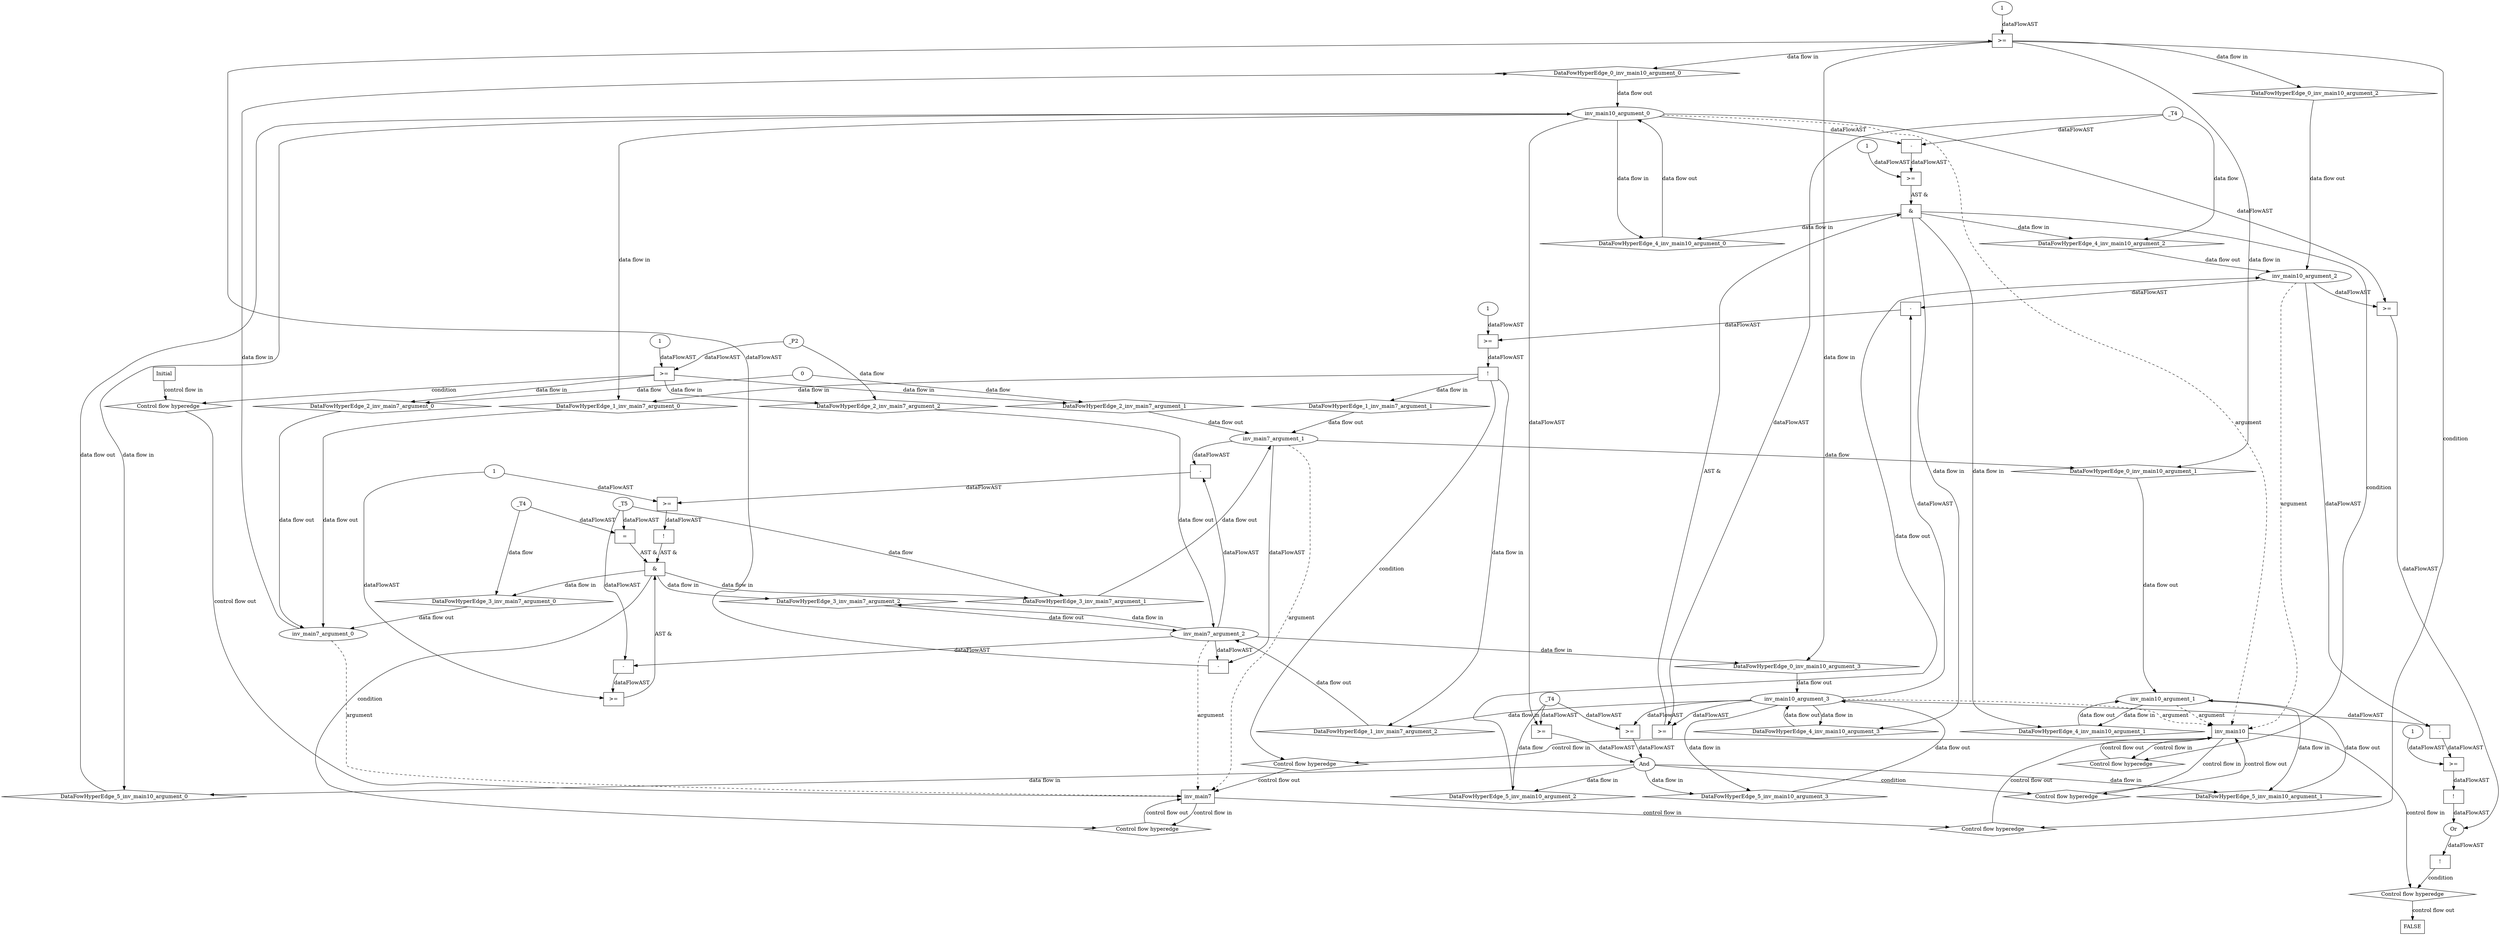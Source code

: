 digraph dag {
"inv_main10" [label="inv_main10" nodeName="inv_main10" class=cfn  shape="rect"];
"inv_main7" [label="inv_main7" nodeName="inv_main7" class=cfn  shape="rect"];
FALSE [label="FALSE" nodeName=FALSE class=cfn  shape="rect"];
Initial [label="Initial" nodeName=Initial class=cfn  shape="rect"];
ControlFowHyperEdge_0 [label="Control flow hyperedge" nodeName=ControlFowHyperEdge_0 class=controlFlowHyperEdge shape="diamond"];
"inv_main7" -> ControlFowHyperEdge_0 [label="control flow in"]
ControlFowHyperEdge_0 -> "inv_main10" [label="control flow out"]
ControlFowHyperEdge_1 [label="Control flow hyperedge" nodeName=ControlFowHyperEdge_1 class=controlFlowHyperEdge shape="diamond"];
"inv_main10" -> ControlFowHyperEdge_1 [label="control flow in"]
ControlFowHyperEdge_1 -> "inv_main7" [label="control flow out"]
ControlFowHyperEdge_2 [label="Control flow hyperedge" nodeName=ControlFowHyperEdge_2 class=controlFlowHyperEdge shape="diamond"];
"Initial" -> ControlFowHyperEdge_2 [label="control flow in"]
ControlFowHyperEdge_2 -> "inv_main7" [label="control flow out"]
ControlFowHyperEdge_3 [label="Control flow hyperedge" nodeName=ControlFowHyperEdge_3 class=controlFlowHyperEdge shape="diamond"];
"inv_main7" -> ControlFowHyperEdge_3 [label="control flow in"]
ControlFowHyperEdge_3 -> "inv_main7" [label="control flow out"]
ControlFowHyperEdge_4 [label="Control flow hyperedge" nodeName=ControlFowHyperEdge_4 class=controlFlowHyperEdge shape="diamond"];
"inv_main10" -> ControlFowHyperEdge_4 [label="control flow in"]
ControlFowHyperEdge_4 -> "inv_main10" [label="control flow out"]
ControlFowHyperEdge_5 [label="Control flow hyperedge" nodeName=ControlFowHyperEdge_5 class=controlFlowHyperEdge shape="diamond"];
"inv_main10" -> ControlFowHyperEdge_5 [label="control flow in"]
ControlFowHyperEdge_5 -> "inv_main10" [label="control flow out"]
ControlFowHyperEdge_6 [label="Control flow hyperedge" nodeName=ControlFowHyperEdge_6 class=controlFlowHyperEdge shape="diamond"];
"inv_main10" -> ControlFowHyperEdge_6 [label="control flow in"]
ControlFowHyperEdge_6 -> "FALSE" [label="control flow out"]
"inv_main10_argument_0" [label="inv_main10_argument_0" nodeName=argument0 class=argument  head="inv_main10" shape="oval"];
"inv_main10_argument_0" -> "inv_main10"[label="argument" style="dashed"]
"inv_main10_argument_1" [label="inv_main10_argument_1" nodeName=argument1 class=argument  head="inv_main10" shape="oval"];
"inv_main10_argument_1" -> "inv_main10"[label="argument" style="dashed"]
"inv_main10_argument_2" [label="inv_main10_argument_2" nodeName=argument2 class=argument  head="inv_main10" shape="oval"];
"inv_main10_argument_2" -> "inv_main10"[label="argument" style="dashed"]
"inv_main10_argument_3" [label="inv_main10_argument_3" nodeName=argument3 class=argument  head="inv_main10" shape="oval"];
"inv_main10_argument_3" -> "inv_main10"[label="argument" style="dashed"]
"inv_main7_argument_0" [label="inv_main7_argument_0" nodeName=argument0 class=argument  head="inv_main7" shape="oval"];
"inv_main7_argument_0" -> "inv_main7"[label="argument" style="dashed"]
"inv_main7_argument_1" [label="inv_main7_argument_1" nodeName=argument1 class=argument  head="inv_main7" shape="oval"];
"inv_main7_argument_1" -> "inv_main7"[label="argument" style="dashed"]
"inv_main7_argument_2" [label="inv_main7_argument_2" nodeName=argument2 class=argument  head="inv_main7" shape="oval"];
"inv_main7_argument_2" -> "inv_main7"[label="argument" style="dashed"]

"xxxinv_main10___inv_main7_0xxxguard_0_node_0" [label=">=" nodeName="xxxinv_main10___inv_main7_0xxxguard_0_node_0" class=Operator  shape="rect"];
"xxxinv_main10___inv_main7_0xxxguard_0_node_1" [label="-" nodeName="xxxinv_main10___inv_main7_0xxxguard_0_node_1" class= Operator shape="rect"];
"xxxinv_main10___inv_main7_0xxxguard_0_node_4" [label="1" nodeName="xxxinv_main10___inv_main7_0xxxguard_0_node_4" class=Literal ];
"xxxinv_main10___inv_main7_0xxxguard_0_node_1" -> "xxxinv_main10___inv_main7_0xxxguard_0_node_0"[label="dataFlowAST"]
"xxxinv_main10___inv_main7_0xxxguard_0_node_4" -> "xxxinv_main10___inv_main7_0xxxguard_0_node_0"[label="dataFlowAST"]
"inv_main7_argument_2" -> "xxxinv_main10___inv_main7_0xxxguard_0_node_1"[label="dataFlowAST"]
"inv_main7_argument_1" -> "xxxinv_main10___inv_main7_0xxxguard_0_node_1"[label="dataFlowAST"]

"xxxinv_main10___inv_main7_0xxxguard_0_node_0" -> "ControlFowHyperEdge_0" [label="condition"];

"inv_main7_argument_1" -> "DataFowHyperEdge_0_inv_main10_argument_1" [label="data flow"];
"xxxinv_main7___inv_main10_1xxxguard_0_node_0" [label="!" nodeName="xxxinv_main7___inv_main10_1xxxguard_0_node_0" class=Operator shape="rect"];
"xxxinv_main7___inv_main10_1xxxguard_0_node_1" [label=">=" nodeName="xxxinv_main7___inv_main10_1xxxguard_0_node_1" class=Operator  shape="rect"];
"xxxinv_main7___inv_main10_1xxxguard_0_node_2" [label="-" nodeName="xxxinv_main7___inv_main10_1xxxguard_0_node_2" class= Operator shape="rect"];
"xxxinv_main7___inv_main10_1xxxguard_0_node_5" [label="1" nodeName="xxxinv_main7___inv_main10_1xxxguard_0_node_5" class=Literal ];
"xxxinv_main7___inv_main10_1xxxguard_0_node_1" -> "xxxinv_main7___inv_main10_1xxxguard_0_node_0"[label="dataFlowAST"]
"xxxinv_main7___inv_main10_1xxxguard_0_node_2" -> "xxxinv_main7___inv_main10_1xxxguard_0_node_1"[label="dataFlowAST"]
"xxxinv_main7___inv_main10_1xxxguard_0_node_5" -> "xxxinv_main7___inv_main10_1xxxguard_0_node_1"[label="dataFlowAST"]
"inv_main10_argument_3" -> "xxxinv_main7___inv_main10_1xxxguard_0_node_2"[label="dataFlowAST"]
"inv_main10_argument_2" -> "xxxinv_main7___inv_main10_1xxxguard_0_node_2"[label="dataFlowAST"]

"xxxinv_main7___inv_main10_1xxxguard_0_node_0" -> "ControlFowHyperEdge_1" [label="condition"];
"xxxinv_main7___Initial_2xxxguard_0_node_0" [label=">=" nodeName="xxxinv_main7___Initial_2xxxguard_0_node_0" class=Operator  shape="rect"];
"xxxinv_main7___Initial_2xxxguard_0_node_2" [label="1" nodeName="xxxinv_main7___Initial_2xxxguard_0_node_2" class=Literal ];
"xxxinv_main7___Initial_2xxxdataFlow2_node_0" -> "xxxinv_main7___Initial_2xxxguard_0_node_0"[label="dataFlowAST"]
"xxxinv_main7___Initial_2xxxguard_0_node_2" -> "xxxinv_main7___Initial_2xxxguard_0_node_0"[label="dataFlowAST"]

"xxxinv_main7___Initial_2xxxguard_0_node_0" -> "ControlFowHyperEdge_2" [label="condition"];
"xxxinv_main7___Initial_2xxxdataFlow_0_node_0" [label="0" nodeName="xxxinv_main7___Initial_2xxxdataFlow_0_node_0" class=Literal ];

"xxxinv_main7___Initial_2xxxdataFlow_0_node_0" -> "DataFowHyperEdge_2_inv_main7_argument_0" [label="data flow"];

"xxxinv_main7___Initial_2xxxdataFlow_0_node_0" -> "DataFowHyperEdge_2_inv_main7_argument_1" [label="data flow"];
"xxxinv_main7___Initial_2xxxdataFlow2_node_0" [label="_P2" nodeName="xxxinv_main7___Initial_2xxxdataFlow2_node_0" class=Constant ];

"xxxinv_main7___Initial_2xxxdataFlow2_node_0" -> "DataFowHyperEdge_2_inv_main7_argument_2" [label="data flow"];
"xxxinv_main7___inv_main7_3xxx_and" [label="&" nodeName="xxxinv_main7___inv_main7_3xxx_and" class=Operator shape="rect"];
"xxxinv_main7___inv_main7_3xxxguard_0_node_0" [label="!" nodeName="xxxinv_main7___inv_main7_3xxxguard_0_node_0" class=Operator shape="rect"];
"xxxinv_main7___inv_main7_3xxxguard_0_node_1" [label=">=" nodeName="xxxinv_main7___inv_main7_3xxxguard_0_node_1" class=Operator  shape="rect"];
"xxxinv_main7___inv_main7_3xxxguard_0_node_2" [label="-" nodeName="xxxinv_main7___inv_main7_3xxxguard_0_node_2" class= Operator shape="rect"];
"xxxinv_main7___inv_main7_3xxxguard_0_node_5" [label="1" nodeName="xxxinv_main7___inv_main7_3xxxguard_0_node_5" class=Literal ];
"xxxinv_main7___inv_main7_3xxxguard_0_node_1" -> "xxxinv_main7___inv_main7_3xxxguard_0_node_0"[label="dataFlowAST"]
"xxxinv_main7___inv_main7_3xxxguard_0_node_2" -> "xxxinv_main7___inv_main7_3xxxguard_0_node_1"[label="dataFlowAST"]
"xxxinv_main7___inv_main7_3xxxguard_0_node_5" -> "xxxinv_main7___inv_main7_3xxxguard_0_node_1"[label="dataFlowAST"]
"inv_main7_argument_2" -> "xxxinv_main7___inv_main7_3xxxguard_0_node_2"[label="dataFlowAST"]
"inv_main7_argument_1" -> "xxxinv_main7___inv_main7_3xxxguard_0_node_2"[label="dataFlowAST"]

"xxxinv_main7___inv_main7_3xxxguard_0_node_0" -> "xxxinv_main7___inv_main7_3xxx_and" [label="AST &"];
"xxxinv_main7___inv_main7_3xxxguard1_node_0" [label=">=" nodeName="xxxinv_main7___inv_main7_3xxxguard1_node_0" class=Operator  shape="rect"];
"xxxinv_main7___inv_main7_3xxxguard1_node_1" [label="-" nodeName="xxxinv_main7___inv_main7_3xxxguard1_node_1" class= Operator shape="rect"];
"xxxinv_main7___inv_main7_3xxxguard1_node_1" -> "xxxinv_main7___inv_main7_3xxxguard1_node_0"[label="dataFlowAST"]
"xxxinv_main7___inv_main7_3xxxguard_0_node_5" -> "xxxinv_main7___inv_main7_3xxxguard1_node_0"[label="dataFlowAST"]
"inv_main7_argument_2" -> "xxxinv_main7___inv_main7_3xxxguard1_node_1"[label="dataFlowAST"]
"xxxinv_main7___inv_main7_3xxxdataFlow1_node_0" -> "xxxinv_main7___inv_main7_3xxxguard1_node_1"[label="dataFlowAST"]

"xxxinv_main7___inv_main7_3xxxguard1_node_0" -> "xxxinv_main7___inv_main7_3xxx_and" [label="AST &"];
"xxxinv_main7___inv_main7_3xxxguard2_node_0" [label="=" nodeName="xxxinv_main7___inv_main7_3xxxguard2_node_0" class=Operator  shape="rect"];
"xxxinv_main7___inv_main7_3xxxdataFlow_0_node_0" -> "xxxinv_main7___inv_main7_3xxxguard2_node_0"[label="dataFlowAST"]
"xxxinv_main7___inv_main7_3xxxdataFlow1_node_0" -> "xxxinv_main7___inv_main7_3xxxguard2_node_0"[label="dataFlowAST"]

"xxxinv_main7___inv_main7_3xxxguard2_node_0" -> "xxxinv_main7___inv_main7_3xxx_and" [label="AST &"];
"xxxinv_main7___inv_main7_3xxx_and" -> "ControlFowHyperEdge_3" [label="condition"];
"xxxinv_main7___inv_main7_3xxxdataFlow_0_node_0" [label="_T4" nodeName="xxxinv_main7___inv_main7_3xxxdataFlow_0_node_0" class=Constant ];

"xxxinv_main7___inv_main7_3xxxdataFlow_0_node_0" -> "DataFowHyperEdge_3_inv_main7_argument_0" [label="data flow"];
"xxxinv_main7___inv_main7_3xxxdataFlow1_node_0" [label="_T5" nodeName="xxxinv_main7___inv_main7_3xxxdataFlow1_node_0" class=Constant ];

"xxxinv_main7___inv_main7_3xxxdataFlow1_node_0" -> "DataFowHyperEdge_3_inv_main7_argument_1" [label="data flow"];
"xxxinv_main10___inv_main10_4xxx_and" [label="&" nodeName="xxxinv_main10___inv_main10_4xxx_and" class=Operator shape="rect"];
"xxxinv_main10___inv_main10_4xxxguard_0_node_0" [label=">=" nodeName="xxxinv_main10___inv_main10_4xxxguard_0_node_0" class=Operator  shape="rect"];
"inv_main10_argument_3" -> "xxxinv_main10___inv_main10_4xxxguard_0_node_0"[label="dataFlowAST"]
"xxxinv_main10___inv_main10_4xxxdataFlow_0_node_0" -> "xxxinv_main10___inv_main10_4xxxguard_0_node_0"[label="dataFlowAST"]

"xxxinv_main10___inv_main10_4xxxguard_0_node_0" -> "xxxinv_main10___inv_main10_4xxx_and" [label="AST &"];
"xxxinv_main10___inv_main10_4xxxguard1_node_0" [label=">=" nodeName="xxxinv_main10___inv_main10_4xxxguard1_node_0" class=Operator  shape="rect"];
"xxxinv_main10___inv_main10_4xxxguard1_node_1" [label="-" nodeName="xxxinv_main10___inv_main10_4xxxguard1_node_1" class= Operator shape="rect"];
"xxxinv_main10___inv_main10_4xxxguard1_node_4" [label="1" nodeName="xxxinv_main10___inv_main10_4xxxguard1_node_4" class=Literal ];
"xxxinv_main10___inv_main10_4xxxguard1_node_1" -> "xxxinv_main10___inv_main10_4xxxguard1_node_0"[label="dataFlowAST"]
"xxxinv_main10___inv_main10_4xxxguard1_node_4" -> "xxxinv_main10___inv_main10_4xxxguard1_node_0"[label="dataFlowAST"]
"xxxinv_main10___inv_main10_4xxxdataFlow_0_node_0" -> "xxxinv_main10___inv_main10_4xxxguard1_node_1"[label="dataFlowAST"]
"inv_main10_argument_0" -> "xxxinv_main10___inv_main10_4xxxguard1_node_1"[label="dataFlowAST"]

"xxxinv_main10___inv_main10_4xxxguard1_node_0" -> "xxxinv_main10___inv_main10_4xxx_and" [label="AST &"];
"xxxinv_main10___inv_main10_4xxx_and" -> "ControlFowHyperEdge_4" [label="condition"];
"xxxinv_main10___inv_main10_4xxxdataFlow_0_node_0" [label="_T4" nodeName="xxxinv_main10___inv_main10_4xxxdataFlow_0_node_0" class=Constant ];

"xxxinv_main10___inv_main10_4xxxdataFlow_0_node_0" -> "DataFowHyperEdge_4_inv_main10_argument_2" [label="data flow"];
"xxxinv_main10___inv_main10_5xxxguard_0_node_0" [label="And" nodeName="xxxinv_main10___inv_main10_5xxxguard_0_node_0" class=Operator ];
"xxxinv_main10___inv_main10_5xxxguard_0_node_1" [label=">=" nodeName="xxxinv_main10___inv_main10_5xxxguard_0_node_1" class=Operator  shape="rect"];
"xxxinv_main10___inv_main10_5xxxguard_0_node_4" [label=">=" nodeName="xxxinv_main10___inv_main10_5xxxguard_0_node_4" class=Operator  shape="rect"];
"xxxinv_main10___inv_main10_5xxxguard_0_node_1" -> "xxxinv_main10___inv_main10_5xxxguard_0_node_0"[label="dataFlowAST"]
"xxxinv_main10___inv_main10_5xxxguard_0_node_4" -> "xxxinv_main10___inv_main10_5xxxguard_0_node_0"[label="dataFlowAST"]
"inv_main10_argument_3" -> "xxxinv_main10___inv_main10_5xxxguard_0_node_1"[label="dataFlowAST"]
"xxxinv_main10___inv_main10_5xxxdataFlow_0_node_0" -> "xxxinv_main10___inv_main10_5xxxguard_0_node_1"[label="dataFlowAST"]
"inv_main10_argument_0" -> "xxxinv_main10___inv_main10_5xxxguard_0_node_4"[label="dataFlowAST"]
"xxxinv_main10___inv_main10_5xxxdataFlow_0_node_0" -> "xxxinv_main10___inv_main10_5xxxguard_0_node_4"[label="dataFlowAST"]

"xxxinv_main10___inv_main10_5xxxguard_0_node_0" -> "ControlFowHyperEdge_5" [label="condition"];
"xxxinv_main10___inv_main10_5xxxdataFlow_0_node_0" [label="_T4" nodeName="xxxinv_main10___inv_main10_5xxxdataFlow_0_node_0" class=Constant ];

"xxxinv_main10___inv_main10_5xxxdataFlow_0_node_0" -> "DataFowHyperEdge_5_inv_main10_argument_2" [label="data flow"];
"xxxFALSE___inv_main10_6xxxguard_0_node_0" [label="!" nodeName="xxxFALSE___inv_main10_6xxxguard_0_node_0" class=Operator shape="rect"];
"xxxFALSE___inv_main10_6xxxguard_0_node_1" [label="Or" nodeName="xxxFALSE___inv_main10_6xxxguard_0_node_1" class=Operator ];
"xxxFALSE___inv_main10_6xxxguard_0_node_2" [label="!" nodeName="xxxFALSE___inv_main10_6xxxguard_0_node_2" class=Operator shape="rect"];
"xxxFALSE___inv_main10_6xxxguard_0_node_3" [label=">=" nodeName="xxxFALSE___inv_main10_6xxxguard_0_node_3" class=Operator  shape="rect"];
"xxxFALSE___inv_main10_6xxxguard_0_node_4" [label="-" nodeName="xxxFALSE___inv_main10_6xxxguard_0_node_4" class= Operator shape="rect"];
"xxxFALSE___inv_main10_6xxxguard_0_node_7" [label="1" nodeName="xxxFALSE___inv_main10_6xxxguard_0_node_7" class=Literal ];
"xxxFALSE___inv_main10_6xxxguard_0_node_8" [label=">=" nodeName="xxxFALSE___inv_main10_6xxxguard_0_node_8" class=Operator  shape="rect"];
"xxxFALSE___inv_main10_6xxxguard_0_node_1" -> "xxxFALSE___inv_main10_6xxxguard_0_node_0"[label="dataFlowAST"]
"xxxFALSE___inv_main10_6xxxguard_0_node_2" -> "xxxFALSE___inv_main10_6xxxguard_0_node_1"[label="dataFlowAST"]
"xxxFALSE___inv_main10_6xxxguard_0_node_8" -> "xxxFALSE___inv_main10_6xxxguard_0_node_1"[label="dataFlowAST"]
"xxxFALSE___inv_main10_6xxxguard_0_node_3" -> "xxxFALSE___inv_main10_6xxxguard_0_node_2"[label="dataFlowAST"]
"xxxFALSE___inv_main10_6xxxguard_0_node_4" -> "xxxFALSE___inv_main10_6xxxguard_0_node_3"[label="dataFlowAST"]
"xxxFALSE___inv_main10_6xxxguard_0_node_7" -> "xxxFALSE___inv_main10_6xxxguard_0_node_3"[label="dataFlowAST"]
"inv_main10_argument_3" -> "xxxFALSE___inv_main10_6xxxguard_0_node_4"[label="dataFlowAST"]
"inv_main10_argument_2" -> "xxxFALSE___inv_main10_6xxxguard_0_node_4"[label="dataFlowAST"]
"inv_main10_argument_2" -> "xxxFALSE___inv_main10_6xxxguard_0_node_8"[label="dataFlowAST"]
"inv_main10_argument_0" -> "xxxFALSE___inv_main10_6xxxguard_0_node_8"[label="dataFlowAST"]

"xxxFALSE___inv_main10_6xxxguard_0_node_0" -> "ControlFowHyperEdge_6" [label="condition"];
"DataFowHyperEdge_0_inv_main10_argument_0" [label="DataFowHyperEdge_0_inv_main10_argument_0" nodeName="DataFowHyperEdge_0_inv_main10_argument_0" class=DataFlowHyperedge shape="diamond"];
"DataFowHyperEdge_0_inv_main10_argument_0" -> "inv_main10_argument_0"[label="data flow out"]
"xxxinv_main10___inv_main7_0xxxguard_0_node_0" -> "DataFowHyperEdge_0_inv_main10_argument_0"[label="data flow in"]
"DataFowHyperEdge_0_inv_main10_argument_1" [label="DataFowHyperEdge_0_inv_main10_argument_1" nodeName="DataFowHyperEdge_0_inv_main10_argument_1" class=DataFlowHyperedge shape="diamond"];
"DataFowHyperEdge_0_inv_main10_argument_1" -> "inv_main10_argument_1"[label="data flow out"]
"xxxinv_main10___inv_main7_0xxxguard_0_node_0" -> "DataFowHyperEdge_0_inv_main10_argument_1"[label="data flow in"]
"DataFowHyperEdge_0_inv_main10_argument_2" [label="DataFowHyperEdge_0_inv_main10_argument_2" nodeName="DataFowHyperEdge_0_inv_main10_argument_2" class=DataFlowHyperedge shape="diamond"];
"DataFowHyperEdge_0_inv_main10_argument_2" -> "inv_main10_argument_2"[label="data flow out"]
"xxxinv_main10___inv_main7_0xxxguard_0_node_0" -> "DataFowHyperEdge_0_inv_main10_argument_2"[label="data flow in"]
"DataFowHyperEdge_0_inv_main10_argument_3" [label="DataFowHyperEdge_0_inv_main10_argument_3" nodeName="DataFowHyperEdge_0_inv_main10_argument_3" class=DataFlowHyperedge shape="diamond"];
"DataFowHyperEdge_0_inv_main10_argument_3" -> "inv_main10_argument_3"[label="data flow out"]
"xxxinv_main10___inv_main7_0xxxguard_0_node_0" -> "DataFowHyperEdge_0_inv_main10_argument_3"[label="data flow in"]
"DataFowHyperEdge_1_inv_main7_argument_0" [label="DataFowHyperEdge_1_inv_main7_argument_0" nodeName="DataFowHyperEdge_1_inv_main7_argument_0" class=DataFlowHyperedge shape="diamond"];
"DataFowHyperEdge_1_inv_main7_argument_0" -> "inv_main7_argument_0"[label="data flow out"]
"xxxinv_main7___inv_main10_1xxxguard_0_node_0" -> "DataFowHyperEdge_1_inv_main7_argument_0"[label="data flow in"]
"DataFowHyperEdge_1_inv_main7_argument_1" [label="DataFowHyperEdge_1_inv_main7_argument_1" nodeName="DataFowHyperEdge_1_inv_main7_argument_1" class=DataFlowHyperedge shape="diamond"];
"DataFowHyperEdge_1_inv_main7_argument_1" -> "inv_main7_argument_1"[label="data flow out"]
"xxxinv_main7___inv_main10_1xxxguard_0_node_0" -> "DataFowHyperEdge_1_inv_main7_argument_1"[label="data flow in"]
"DataFowHyperEdge_1_inv_main7_argument_2" [label="DataFowHyperEdge_1_inv_main7_argument_2" nodeName="DataFowHyperEdge_1_inv_main7_argument_2" class=DataFlowHyperedge shape="diamond"];
"DataFowHyperEdge_1_inv_main7_argument_2" -> "inv_main7_argument_2"[label="data flow out"]
"xxxinv_main7___inv_main10_1xxxguard_0_node_0" -> "DataFowHyperEdge_1_inv_main7_argument_2"[label="data flow in"]
"DataFowHyperEdge_2_inv_main7_argument_0" [label="DataFowHyperEdge_2_inv_main7_argument_0" nodeName="DataFowHyperEdge_2_inv_main7_argument_0" class=DataFlowHyperedge shape="diamond"];
"DataFowHyperEdge_2_inv_main7_argument_0" -> "inv_main7_argument_0"[label="data flow out"]
"xxxinv_main7___Initial_2xxxguard_0_node_0" -> "DataFowHyperEdge_2_inv_main7_argument_0"[label="data flow in"]
"DataFowHyperEdge_2_inv_main7_argument_1" [label="DataFowHyperEdge_2_inv_main7_argument_1" nodeName="DataFowHyperEdge_2_inv_main7_argument_1" class=DataFlowHyperedge shape="diamond"];
"DataFowHyperEdge_2_inv_main7_argument_1" -> "inv_main7_argument_1"[label="data flow out"]
"xxxinv_main7___Initial_2xxxguard_0_node_0" -> "DataFowHyperEdge_2_inv_main7_argument_1"[label="data flow in"]
"DataFowHyperEdge_2_inv_main7_argument_2" [label="DataFowHyperEdge_2_inv_main7_argument_2" nodeName="DataFowHyperEdge_2_inv_main7_argument_2" class=DataFlowHyperedge shape="diamond"];
"DataFowHyperEdge_2_inv_main7_argument_2" -> "inv_main7_argument_2"[label="data flow out"]
"xxxinv_main7___Initial_2xxxguard_0_node_0" -> "DataFowHyperEdge_2_inv_main7_argument_2"[label="data flow in"]
"DataFowHyperEdge_3_inv_main7_argument_0" [label="DataFowHyperEdge_3_inv_main7_argument_0" nodeName="DataFowHyperEdge_3_inv_main7_argument_0" class=DataFlowHyperedge shape="diamond"];
"DataFowHyperEdge_3_inv_main7_argument_0" -> "inv_main7_argument_0"[label="data flow out"]
"xxxinv_main7___inv_main7_3xxx_and" -> "DataFowHyperEdge_3_inv_main7_argument_0"[label="data flow in"]
"DataFowHyperEdge_3_inv_main7_argument_1" [label="DataFowHyperEdge_3_inv_main7_argument_1" nodeName="DataFowHyperEdge_3_inv_main7_argument_1" class=DataFlowHyperedge shape="diamond"];
"DataFowHyperEdge_3_inv_main7_argument_1" -> "inv_main7_argument_1"[label="data flow out"]
"xxxinv_main7___inv_main7_3xxx_and" -> "DataFowHyperEdge_3_inv_main7_argument_1"[label="data flow in"]
"DataFowHyperEdge_3_inv_main7_argument_2" [label="DataFowHyperEdge_3_inv_main7_argument_2" nodeName="DataFowHyperEdge_3_inv_main7_argument_2" class=DataFlowHyperedge shape="diamond"];
"DataFowHyperEdge_3_inv_main7_argument_2" -> "inv_main7_argument_2"[label="data flow out"]
"xxxinv_main7___inv_main7_3xxx_and" -> "DataFowHyperEdge_3_inv_main7_argument_2"[label="data flow in"]
"DataFowHyperEdge_4_inv_main10_argument_0" [label="DataFowHyperEdge_4_inv_main10_argument_0" nodeName="DataFowHyperEdge_4_inv_main10_argument_0" class=DataFlowHyperedge shape="diamond"];
"DataFowHyperEdge_4_inv_main10_argument_0" -> "inv_main10_argument_0"[label="data flow out"]
"xxxinv_main10___inv_main10_4xxx_and" -> "DataFowHyperEdge_4_inv_main10_argument_0"[label="data flow in"]
"DataFowHyperEdge_4_inv_main10_argument_1" [label="DataFowHyperEdge_4_inv_main10_argument_1" nodeName="DataFowHyperEdge_4_inv_main10_argument_1" class=DataFlowHyperedge shape="diamond"];
"DataFowHyperEdge_4_inv_main10_argument_1" -> "inv_main10_argument_1"[label="data flow out"]
"xxxinv_main10___inv_main10_4xxx_and" -> "DataFowHyperEdge_4_inv_main10_argument_1"[label="data flow in"]
"DataFowHyperEdge_4_inv_main10_argument_2" [label="DataFowHyperEdge_4_inv_main10_argument_2" nodeName="DataFowHyperEdge_4_inv_main10_argument_2" class=DataFlowHyperedge shape="diamond"];
"DataFowHyperEdge_4_inv_main10_argument_2" -> "inv_main10_argument_2"[label="data flow out"]
"xxxinv_main10___inv_main10_4xxx_and" -> "DataFowHyperEdge_4_inv_main10_argument_2"[label="data flow in"]
"DataFowHyperEdge_4_inv_main10_argument_3" [label="DataFowHyperEdge_4_inv_main10_argument_3" nodeName="DataFowHyperEdge_4_inv_main10_argument_3" class=DataFlowHyperedge shape="diamond"];
"DataFowHyperEdge_4_inv_main10_argument_3" -> "inv_main10_argument_3"[label="data flow out"]
"xxxinv_main10___inv_main10_4xxx_and" -> "DataFowHyperEdge_4_inv_main10_argument_3"[label="data flow in"]
"DataFowHyperEdge_5_inv_main10_argument_0" [label="DataFowHyperEdge_5_inv_main10_argument_0" nodeName="DataFowHyperEdge_5_inv_main10_argument_0" class=DataFlowHyperedge shape="diamond"];
"DataFowHyperEdge_5_inv_main10_argument_0" -> "inv_main10_argument_0"[label="data flow out"]
"xxxinv_main10___inv_main10_5xxxguard_0_node_0" -> "DataFowHyperEdge_5_inv_main10_argument_0"[label="data flow in"]
"DataFowHyperEdge_5_inv_main10_argument_1" [label="DataFowHyperEdge_5_inv_main10_argument_1" nodeName="DataFowHyperEdge_5_inv_main10_argument_1" class=DataFlowHyperedge shape="diamond"];
"DataFowHyperEdge_5_inv_main10_argument_1" -> "inv_main10_argument_1"[label="data flow out"]
"xxxinv_main10___inv_main10_5xxxguard_0_node_0" -> "DataFowHyperEdge_5_inv_main10_argument_1"[label="data flow in"]
"DataFowHyperEdge_5_inv_main10_argument_2" [label="DataFowHyperEdge_5_inv_main10_argument_2" nodeName="DataFowHyperEdge_5_inv_main10_argument_2" class=DataFlowHyperedge shape="diamond"];
"DataFowHyperEdge_5_inv_main10_argument_2" -> "inv_main10_argument_2"[label="data flow out"]
"xxxinv_main10___inv_main10_5xxxguard_0_node_0" -> "DataFowHyperEdge_5_inv_main10_argument_2"[label="data flow in"]
"DataFowHyperEdge_5_inv_main10_argument_3" [label="DataFowHyperEdge_5_inv_main10_argument_3" nodeName="DataFowHyperEdge_5_inv_main10_argument_3" class=DataFlowHyperedge shape="diamond"];
"DataFowHyperEdge_5_inv_main10_argument_3" -> "inv_main10_argument_3"[label="data flow out"]
"xxxinv_main10___inv_main10_5xxxguard_0_node_0" -> "DataFowHyperEdge_5_inv_main10_argument_3"[label="data flow in"]
"inv_main7_argument_0" -> "DataFowHyperEdge_0_inv_main10_argument_0"[label="data flow in"]
"inv_main7_argument_2" -> "DataFowHyperEdge_0_inv_main10_argument_3"[label="data flow in"]
"inv_main10_argument_0" -> "DataFowHyperEdge_1_inv_main7_argument_0"[label="data flow in"]
"inv_main10_argument_3" -> "DataFowHyperEdge_1_inv_main7_argument_2"[label="data flow in"]
"inv_main7_argument_2" -> "DataFowHyperEdge_3_inv_main7_argument_2"[label="data flow in"]
"inv_main10_argument_0" -> "DataFowHyperEdge_4_inv_main10_argument_0"[label="data flow in"]
"inv_main10_argument_1" -> "DataFowHyperEdge_4_inv_main10_argument_1"[label="data flow in"]
"inv_main10_argument_3" -> "DataFowHyperEdge_4_inv_main10_argument_3"[label="data flow in"]
"inv_main10_argument_0" -> "DataFowHyperEdge_5_inv_main10_argument_0"[label="data flow in"]
"inv_main10_argument_1" -> "DataFowHyperEdge_5_inv_main10_argument_1"[label="data flow in"]
"inv_main10_argument_3" -> "DataFowHyperEdge_5_inv_main10_argument_3"[label="data flow in"]




}
